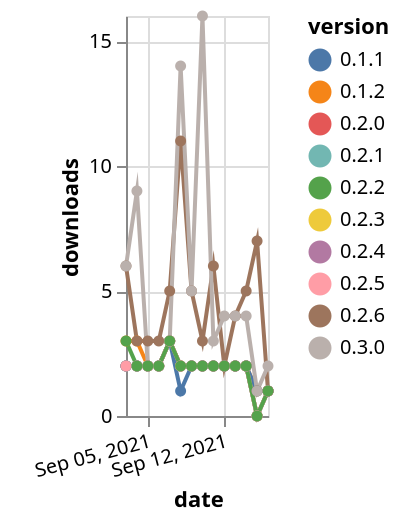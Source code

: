 {"$schema": "https://vega.github.io/schema/vega-lite/v5.json", "description": "A simple bar chart with embedded data.", "data": {"values": [{"date": "2021-09-03", "total": 779, "delta": 2, "version": "0.2.0"}, {"date": "2021-09-04", "total": 781, "delta": 2, "version": "0.2.0"}, {"date": "2021-09-05", "total": 783, "delta": 2, "version": "0.2.0"}, {"date": "2021-09-06", "total": 785, "delta": 2, "version": "0.2.0"}, {"date": "2021-09-07", "total": 788, "delta": 3, "version": "0.2.0"}, {"date": "2021-09-08", "total": 790, "delta": 2, "version": "0.2.0"}, {"date": "2021-09-09", "total": 792, "delta": 2, "version": "0.2.0"}, {"date": "2021-09-10", "total": 794, "delta": 2, "version": "0.2.0"}, {"date": "2021-09-11", "total": 796, "delta": 2, "version": "0.2.0"}, {"date": "2021-09-12", "total": 798, "delta": 2, "version": "0.2.0"}, {"date": "2021-09-13", "total": 800, "delta": 2, "version": "0.2.0"}, {"date": "2021-09-14", "total": 802, "delta": 2, "version": "0.2.0"}, {"date": "2021-09-15", "total": 802, "delta": 0, "version": "0.2.0"}, {"date": "2021-09-16", "total": 803, "delta": 1, "version": "0.2.0"}, {"date": "2021-09-03", "total": 786, "delta": 2, "version": "0.2.3"}, {"date": "2021-09-04", "total": 788, "delta": 2, "version": "0.2.3"}, {"date": "2021-09-05", "total": 790, "delta": 2, "version": "0.2.3"}, {"date": "2021-09-06", "total": 792, "delta": 2, "version": "0.2.3"}, {"date": "2021-09-07", "total": 795, "delta": 3, "version": "0.2.3"}, {"date": "2021-09-08", "total": 797, "delta": 2, "version": "0.2.3"}, {"date": "2021-09-09", "total": 799, "delta": 2, "version": "0.2.3"}, {"date": "2021-09-10", "total": 801, "delta": 2, "version": "0.2.3"}, {"date": "2021-09-11", "total": 803, "delta": 2, "version": "0.2.3"}, {"date": "2021-09-12", "total": 805, "delta": 2, "version": "0.2.3"}, {"date": "2021-09-13", "total": 807, "delta": 2, "version": "0.2.3"}, {"date": "2021-09-14", "total": 809, "delta": 2, "version": "0.2.3"}, {"date": "2021-09-15", "total": 809, "delta": 0, "version": "0.2.3"}, {"date": "2021-09-16", "total": 810, "delta": 1, "version": "0.2.3"}, {"date": "2021-09-03", "total": 818, "delta": 3, "version": "0.1.2"}, {"date": "2021-09-04", "total": 821, "delta": 3, "version": "0.1.2"}, {"date": "2021-09-05", "total": 823, "delta": 2, "version": "0.1.2"}, {"date": "2021-09-06", "total": 825, "delta": 2, "version": "0.1.2"}, {"date": "2021-09-07", "total": 828, "delta": 3, "version": "0.1.2"}, {"date": "2021-09-08", "total": 830, "delta": 2, "version": "0.1.2"}, {"date": "2021-09-09", "total": 832, "delta": 2, "version": "0.1.2"}, {"date": "2021-09-10", "total": 834, "delta": 2, "version": "0.1.2"}, {"date": "2021-09-11", "total": 836, "delta": 2, "version": "0.1.2"}, {"date": "2021-09-12", "total": 838, "delta": 2, "version": "0.1.2"}, {"date": "2021-09-13", "total": 840, "delta": 2, "version": "0.1.2"}, {"date": "2021-09-14", "total": 842, "delta": 2, "version": "0.1.2"}, {"date": "2021-09-15", "total": 843, "delta": 1, "version": "0.1.2"}, {"date": "2021-09-16", "total": 844, "delta": 1, "version": "0.1.2"}, {"date": "2021-09-03", "total": 747, "delta": 2, "version": "0.2.4"}, {"date": "2021-09-04", "total": 749, "delta": 2, "version": "0.2.4"}, {"date": "2021-09-05", "total": 751, "delta": 2, "version": "0.2.4"}, {"date": "2021-09-06", "total": 753, "delta": 2, "version": "0.2.4"}, {"date": "2021-09-07", "total": 756, "delta": 3, "version": "0.2.4"}, {"date": "2021-09-08", "total": 758, "delta": 2, "version": "0.2.4"}, {"date": "2021-09-09", "total": 760, "delta": 2, "version": "0.2.4"}, {"date": "2021-09-10", "total": 762, "delta": 2, "version": "0.2.4"}, {"date": "2021-09-11", "total": 764, "delta": 2, "version": "0.2.4"}, {"date": "2021-09-12", "total": 766, "delta": 2, "version": "0.2.4"}, {"date": "2021-09-13", "total": 768, "delta": 2, "version": "0.2.4"}, {"date": "2021-09-14", "total": 770, "delta": 2, "version": "0.2.4"}, {"date": "2021-09-15", "total": 770, "delta": 0, "version": "0.2.4"}, {"date": "2021-09-16", "total": 771, "delta": 1, "version": "0.2.4"}, {"date": "2021-09-03", "total": 787, "delta": 2, "version": "0.2.1"}, {"date": "2021-09-04", "total": 789, "delta": 2, "version": "0.2.1"}, {"date": "2021-09-05", "total": 791, "delta": 2, "version": "0.2.1"}, {"date": "2021-09-06", "total": 793, "delta": 2, "version": "0.2.1"}, {"date": "2021-09-07", "total": 796, "delta": 3, "version": "0.2.1"}, {"date": "2021-09-08", "total": 798, "delta": 2, "version": "0.2.1"}, {"date": "2021-09-09", "total": 800, "delta": 2, "version": "0.2.1"}, {"date": "2021-09-10", "total": 802, "delta": 2, "version": "0.2.1"}, {"date": "2021-09-11", "total": 804, "delta": 2, "version": "0.2.1"}, {"date": "2021-09-12", "total": 806, "delta": 2, "version": "0.2.1"}, {"date": "2021-09-13", "total": 808, "delta": 2, "version": "0.2.1"}, {"date": "2021-09-14", "total": 810, "delta": 2, "version": "0.2.1"}, {"date": "2021-09-15", "total": 810, "delta": 0, "version": "0.2.1"}, {"date": "2021-09-16", "total": 811, "delta": 1, "version": "0.2.1"}, {"date": "2021-09-03", "total": 1703, "delta": 6, "version": "0.2.6"}, {"date": "2021-09-04", "total": 1706, "delta": 3, "version": "0.2.6"}, {"date": "2021-09-05", "total": 1709, "delta": 3, "version": "0.2.6"}, {"date": "2021-09-06", "total": 1712, "delta": 3, "version": "0.2.6"}, {"date": "2021-09-07", "total": 1717, "delta": 5, "version": "0.2.6"}, {"date": "2021-09-08", "total": 1728, "delta": 11, "version": "0.2.6"}, {"date": "2021-09-09", "total": 1733, "delta": 5, "version": "0.2.6"}, {"date": "2021-09-10", "total": 1736, "delta": 3, "version": "0.2.6"}, {"date": "2021-09-11", "total": 1742, "delta": 6, "version": "0.2.6"}, {"date": "2021-09-12", "total": 1744, "delta": 2, "version": "0.2.6"}, {"date": "2021-09-13", "total": 1748, "delta": 4, "version": "0.2.6"}, {"date": "2021-09-14", "total": 1753, "delta": 5, "version": "0.2.6"}, {"date": "2021-09-15", "total": 1760, "delta": 7, "version": "0.2.6"}, {"date": "2021-09-16", "total": 1761, "delta": 1, "version": "0.2.6"}, {"date": "2021-09-03", "total": 793, "delta": 2, "version": "0.1.1"}, {"date": "2021-09-04", "total": 795, "delta": 2, "version": "0.1.1"}, {"date": "2021-09-05", "total": 797, "delta": 2, "version": "0.1.1"}, {"date": "2021-09-06", "total": 799, "delta": 2, "version": "0.1.1"}, {"date": "2021-09-07", "total": 802, "delta": 3, "version": "0.1.1"}, {"date": "2021-09-08", "total": 803, "delta": 1, "version": "0.1.1"}, {"date": "2021-09-09", "total": 805, "delta": 2, "version": "0.1.1"}, {"date": "2021-09-10", "total": 807, "delta": 2, "version": "0.1.1"}, {"date": "2021-09-11", "total": 809, "delta": 2, "version": "0.1.1"}, {"date": "2021-09-12", "total": 811, "delta": 2, "version": "0.1.1"}, {"date": "2021-09-13", "total": 813, "delta": 2, "version": "0.1.1"}, {"date": "2021-09-14", "total": 815, "delta": 2, "version": "0.1.1"}, {"date": "2021-09-15", "total": 816, "delta": 1, "version": "0.1.1"}, {"date": "2021-09-16", "total": 817, "delta": 1, "version": "0.1.1"}, {"date": "2021-09-03", "total": 799, "delta": 6, "version": "0.3.0"}, {"date": "2021-09-04", "total": 808, "delta": 9, "version": "0.3.0"}, {"date": "2021-09-05", "total": 810, "delta": 2, "version": "0.3.0"}, {"date": "2021-09-06", "total": 812, "delta": 2, "version": "0.3.0"}, {"date": "2021-09-07", "total": 815, "delta": 3, "version": "0.3.0"}, {"date": "2021-09-08", "total": 829, "delta": 14, "version": "0.3.0"}, {"date": "2021-09-09", "total": 834, "delta": 5, "version": "0.3.0"}, {"date": "2021-09-10", "total": 850, "delta": 16, "version": "0.3.0"}, {"date": "2021-09-11", "total": 853, "delta": 3, "version": "0.3.0"}, {"date": "2021-09-12", "total": 857, "delta": 4, "version": "0.3.0"}, {"date": "2021-09-13", "total": 861, "delta": 4, "version": "0.3.0"}, {"date": "2021-09-14", "total": 865, "delta": 4, "version": "0.3.0"}, {"date": "2021-09-15", "total": 866, "delta": 1, "version": "0.3.0"}, {"date": "2021-09-16", "total": 868, "delta": 2, "version": "0.3.0"}, {"date": "2021-09-03", "total": 589, "delta": 2, "version": "0.2.5"}, {"date": "2021-09-04", "total": 591, "delta": 2, "version": "0.2.5"}, {"date": "2021-09-05", "total": 593, "delta": 2, "version": "0.2.5"}, {"date": "2021-09-06", "total": 595, "delta": 2, "version": "0.2.5"}, {"date": "2021-09-07", "total": 598, "delta": 3, "version": "0.2.5"}, {"date": "2021-09-08", "total": 600, "delta": 2, "version": "0.2.5"}, {"date": "2021-09-09", "total": 602, "delta": 2, "version": "0.2.5"}, {"date": "2021-09-10", "total": 604, "delta": 2, "version": "0.2.5"}, {"date": "2021-09-11", "total": 606, "delta": 2, "version": "0.2.5"}, {"date": "2021-09-12", "total": 608, "delta": 2, "version": "0.2.5"}, {"date": "2021-09-13", "total": 610, "delta": 2, "version": "0.2.5"}, {"date": "2021-09-14", "total": 612, "delta": 2, "version": "0.2.5"}, {"date": "2021-09-15", "total": 612, "delta": 0, "version": "0.2.5"}, {"date": "2021-09-16", "total": 613, "delta": 1, "version": "0.2.5"}, {"date": "2021-09-03", "total": 776, "delta": 3, "version": "0.2.2"}, {"date": "2021-09-04", "total": 778, "delta": 2, "version": "0.2.2"}, {"date": "2021-09-05", "total": 780, "delta": 2, "version": "0.2.2"}, {"date": "2021-09-06", "total": 782, "delta": 2, "version": "0.2.2"}, {"date": "2021-09-07", "total": 785, "delta": 3, "version": "0.2.2"}, {"date": "2021-09-08", "total": 787, "delta": 2, "version": "0.2.2"}, {"date": "2021-09-09", "total": 789, "delta": 2, "version": "0.2.2"}, {"date": "2021-09-10", "total": 791, "delta": 2, "version": "0.2.2"}, {"date": "2021-09-11", "total": 793, "delta": 2, "version": "0.2.2"}, {"date": "2021-09-12", "total": 795, "delta": 2, "version": "0.2.2"}, {"date": "2021-09-13", "total": 797, "delta": 2, "version": "0.2.2"}, {"date": "2021-09-14", "total": 799, "delta": 2, "version": "0.2.2"}, {"date": "2021-09-15", "total": 799, "delta": 0, "version": "0.2.2"}, {"date": "2021-09-16", "total": 800, "delta": 1, "version": "0.2.2"}]}, "width": "container", "mark": {"type": "line", "point": {"filled": true}}, "encoding": {"x": {"field": "date", "type": "temporal", "timeUnit": "yearmonthdate", "title": "date", "axis": {"labelAngle": -15}}, "y": {"field": "delta", "type": "quantitative", "title": "downloads"}, "color": {"field": "version", "type": "nominal"}, "tooltip": {"field": "delta"}}}